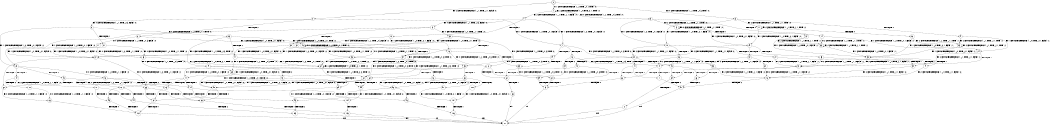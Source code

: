 digraph BCG {
size = "7, 10.5";
center = TRUE;
node [shape = circle];
0 [peripheries = 2];
0 -> 1 [label = "EX !1 !ATOMIC_EXCH_BRANCH (1, +0, TRUE, +0, 1, TRUE) !:0:"];
0 -> 2 [label = "EX !2 !ATOMIC_EXCH_BRANCH (1, +1, TRUE, +1, 1, FALSE) !:0:"];
0 -> 3 [label = "EX !0 !ATOMIC_EXCH_BRANCH (1, +1, TRUE, +0, 3, TRUE) !:0:"];
1 -> 4 [label = "EX !2 !ATOMIC_EXCH_BRANCH (1, +1, TRUE, +1, 1, FALSE) !:0:"];
1 -> 5 [label = "EX !0 !ATOMIC_EXCH_BRANCH (1, +1, TRUE, +0, 3, TRUE) !:0:"];
1 -> 1 [label = "EX !1 !ATOMIC_EXCH_BRANCH (1, +0, TRUE, +0, 1, TRUE) !:0:"];
2 -> 6 [label = "TERMINATE !2"];
2 -> 7 [label = "EX !1 !ATOMIC_EXCH_BRANCH (1, +0, TRUE, +0, 1, FALSE) !:0:"];
2 -> 8 [label = "EX !0 !ATOMIC_EXCH_BRANCH (1, +1, TRUE, +0, 3, FALSE) !:0:"];
3 -> 9 [label = "TERMINATE !0"];
3 -> 10 [label = "EX !1 !ATOMIC_EXCH_BRANCH (1, +0, TRUE, +0, 1, FALSE) !:0:"];
3 -> 11 [label = "EX !2 !ATOMIC_EXCH_BRANCH (1, +1, TRUE, +1, 1, TRUE) !:0:"];
4 -> 12 [label = "TERMINATE !2"];
4 -> 13 [label = "EX !0 !ATOMIC_EXCH_BRANCH (1, +1, TRUE, +0, 3, FALSE) !:0:"];
4 -> 7 [label = "EX !1 !ATOMIC_EXCH_BRANCH (1, +0, TRUE, +0, 1, FALSE) !:0:"];
5 -> 14 [label = "TERMINATE !0"];
5 -> 15 [label = "EX !2 !ATOMIC_EXCH_BRANCH (1, +1, TRUE, +1, 1, TRUE) !:0:"];
5 -> 10 [label = "EX !1 !ATOMIC_EXCH_BRANCH (1, +0, TRUE, +0, 1, FALSE) !:0:"];
6 -> 16 [label = "EX !1 !ATOMIC_EXCH_BRANCH (1, +0, TRUE, +0, 1, FALSE) !:0:"];
6 -> 17 [label = "EX !0 !ATOMIC_EXCH_BRANCH (1, +1, TRUE, +0, 3, FALSE) !:0:"];
7 -> 18 [label = "TERMINATE !1"];
7 -> 19 [label = "TERMINATE !2"];
7 -> 20 [label = "EX !0 !ATOMIC_EXCH_BRANCH (1, +1, TRUE, +0, 3, TRUE) !:0:"];
8 -> 21 [label = "TERMINATE !2"];
8 -> 22 [label = "EX !1 !ATOMIC_EXCH_BRANCH (1, +0, TRUE, +0, 1, FALSE) !:0:"];
8 -> 23 [label = "EX !0 !ATOMIC_EXCH_BRANCH (1, +0, TRUE, +1, 1, TRUE) !:0:"];
9 -> 24 [label = "EX !1 !ATOMIC_EXCH_BRANCH (1, +0, TRUE, +0, 1, FALSE) !:1:"];
9 -> 25 [label = "EX !2 !ATOMIC_EXCH_BRANCH (1, +1, TRUE, +1, 1, TRUE) !:1:"];
10 -> 26 [label = "TERMINATE !1"];
10 -> 27 [label = "TERMINATE !0"];
10 -> 20 [label = "EX !2 !ATOMIC_EXCH_BRANCH (1, +1, TRUE, +1, 1, FALSE) !:0:"];
11 -> 28 [label = "TERMINATE !0"];
11 -> 29 [label = "EX !1 !ATOMIC_EXCH_BRANCH (1, +0, TRUE, +0, 1, FALSE) !:0:"];
11 -> 11 [label = "EX !2 !ATOMIC_EXCH_BRANCH (1, +1, TRUE, +1, 1, TRUE) !:0:"];
12 -> 30 [label = "EX !0 !ATOMIC_EXCH_BRANCH (1, +1, TRUE, +0, 3, FALSE) !:0:"];
12 -> 16 [label = "EX !1 !ATOMIC_EXCH_BRANCH (1, +0, TRUE, +0, 1, FALSE) !:0:"];
13 -> 31 [label = "TERMINATE !2"];
13 -> 22 [label = "EX !1 !ATOMIC_EXCH_BRANCH (1, +0, TRUE, +0, 1, FALSE) !:0:"];
13 -> 32 [label = "EX !0 !ATOMIC_EXCH_BRANCH (1, +0, TRUE, +1, 1, TRUE) !:0:"];
14 -> 33 [label = "EX !2 !ATOMIC_EXCH_BRANCH (1, +1, TRUE, +1, 1, TRUE) !:1:"];
14 -> 24 [label = "EX !1 !ATOMIC_EXCH_BRANCH (1, +0, TRUE, +0, 1, FALSE) !:1:"];
15 -> 34 [label = "TERMINATE !0"];
15 -> 15 [label = "EX !2 !ATOMIC_EXCH_BRANCH (1, +1, TRUE, +1, 1, TRUE) !:0:"];
15 -> 29 [label = "EX !1 !ATOMIC_EXCH_BRANCH (1, +0, TRUE, +0, 1, FALSE) !:0:"];
16 -> 35 [label = "TERMINATE !1"];
16 -> 36 [label = "EX !0 !ATOMIC_EXCH_BRANCH (1, +1, TRUE, +0, 3, TRUE) !:0:"];
17 -> 37 [label = "EX !1 !ATOMIC_EXCH_BRANCH (1, +0, TRUE, +0, 1, FALSE) !:0:"];
17 -> 38 [label = "EX !0 !ATOMIC_EXCH_BRANCH (1, +0, TRUE, +1, 1, TRUE) !:0:"];
18 -> 39 [label = "TERMINATE !2"];
18 -> 40 [label = "EX !0 !ATOMIC_EXCH_BRANCH (1, +1, TRUE, +0, 3, TRUE) !:0:"];
19 -> 35 [label = "TERMINATE !1"];
19 -> 36 [label = "EX !0 !ATOMIC_EXCH_BRANCH (1, +1, TRUE, +0, 3, TRUE) !:0:"];
20 -> 41 [label = "TERMINATE !1"];
20 -> 42 [label = "TERMINATE !2"];
20 -> 43 [label = "TERMINATE !0"];
21 -> 37 [label = "EX !1 !ATOMIC_EXCH_BRANCH (1, +0, TRUE, +0, 1, FALSE) !:0:"];
21 -> 38 [label = "EX !0 !ATOMIC_EXCH_BRANCH (1, +0, TRUE, +1, 1, TRUE) !:0:"];
22 -> 44 [label = "TERMINATE !1"];
22 -> 45 [label = "TERMINATE !2"];
22 -> 46 [label = "EX !0 !ATOMIC_EXCH_BRANCH (1, +0, TRUE, +1, 1, FALSE) !:0:"];
23 -> 47 [label = "TERMINATE !2"];
23 -> 48 [label = "EX !1 !ATOMIC_EXCH_BRANCH (1, +0, TRUE, +0, 1, TRUE) !:0:"];
23 -> 49 [label = "EX !0 !ATOMIC_EXCH_BRANCH (1, +1, TRUE, +0, 3, TRUE) !:0:"];
24 -> 50 [label = "TERMINATE !1"];
24 -> 51 [label = "EX !2 !ATOMIC_EXCH_BRANCH (1, +1, TRUE, +1, 1, FALSE) !:1:"];
25 -> 52 [label = "EX !1 !ATOMIC_EXCH_BRANCH (1, +0, TRUE, +0, 1, FALSE) !:1:"];
25 -> 25 [label = "EX !2 !ATOMIC_EXCH_BRANCH (1, +1, TRUE, +1, 1, TRUE) !:1:"];
26 -> 53 [label = "TERMINATE !0"];
26 -> 40 [label = "EX !2 !ATOMIC_EXCH_BRANCH (1, +1, TRUE, +1, 1, FALSE) !:0:"];
27 -> 50 [label = "TERMINATE !1"];
27 -> 51 [label = "EX !2 !ATOMIC_EXCH_BRANCH (1, +1, TRUE, +1, 1, FALSE) !:1:"];
28 -> 52 [label = "EX !1 !ATOMIC_EXCH_BRANCH (1, +0, TRUE, +0, 1, FALSE) !:1:"];
28 -> 25 [label = "EX !2 !ATOMIC_EXCH_BRANCH (1, +1, TRUE, +1, 1, TRUE) !:1:"];
29 -> 54 [label = "TERMINATE !1"];
29 -> 55 [label = "TERMINATE !0"];
29 -> 20 [label = "EX !2 !ATOMIC_EXCH_BRANCH (1, +1, TRUE, +1, 1, FALSE) !:0:"];
30 -> 37 [label = "EX !1 !ATOMIC_EXCH_BRANCH (1, +0, TRUE, +0, 1, FALSE) !:0:"];
30 -> 56 [label = "EX !0 !ATOMIC_EXCH_BRANCH (1, +0, TRUE, +1, 1, TRUE) !:0:"];
31 -> 37 [label = "EX !1 !ATOMIC_EXCH_BRANCH (1, +0, TRUE, +0, 1, FALSE) !:0:"];
31 -> 56 [label = "EX !0 !ATOMIC_EXCH_BRANCH (1, +0, TRUE, +1, 1, TRUE) !:0:"];
32 -> 57 [label = "TERMINATE !2"];
32 -> 48 [label = "EX !1 !ATOMIC_EXCH_BRANCH (1, +0, TRUE, +0, 1, TRUE) !:0:"];
32 -> 58 [label = "EX !0 !ATOMIC_EXCH_BRANCH (1, +1, TRUE, +0, 3, TRUE) !:0:"];
33 -> 33 [label = "EX !2 !ATOMIC_EXCH_BRANCH (1, +1, TRUE, +1, 1, TRUE) !:1:"];
33 -> 52 [label = "EX !1 !ATOMIC_EXCH_BRANCH (1, +0, TRUE, +0, 1, FALSE) !:1:"];
34 -> 33 [label = "EX !2 !ATOMIC_EXCH_BRANCH (1, +1, TRUE, +1, 1, TRUE) !:1:"];
34 -> 52 [label = "EX !1 !ATOMIC_EXCH_BRANCH (1, +0, TRUE, +0, 1, FALSE) !:1:"];
35 -> 59 [label = "EX !0 !ATOMIC_EXCH_BRANCH (1, +1, TRUE, +0, 3, TRUE) !:0:"];
36 -> 60 [label = "TERMINATE !1"];
36 -> 61 [label = "TERMINATE !0"];
37 -> 62 [label = "TERMINATE !1"];
37 -> 63 [label = "EX !0 !ATOMIC_EXCH_BRANCH (1, +0, TRUE, +1, 1, FALSE) !:0:"];
38 -> 64 [label = "EX !1 !ATOMIC_EXCH_BRANCH (1, +0, TRUE, +0, 1, TRUE) !:0:"];
38 -> 65 [label = "EX !0 !ATOMIC_EXCH_BRANCH (1, +1, TRUE, +0, 3, TRUE) !:0:"];
39 -> 59 [label = "EX !0 !ATOMIC_EXCH_BRANCH (1, +1, TRUE, +0, 3, TRUE) !:0:"];
40 -> 66 [label = "TERMINATE !2"];
40 -> 67 [label = "TERMINATE !0"];
41 -> 66 [label = "TERMINATE !2"];
41 -> 67 [label = "TERMINATE !0"];
42 -> 60 [label = "TERMINATE !1"];
42 -> 61 [label = "TERMINATE !0"];
43 -> 68 [label = "TERMINATE !1"];
43 -> 69 [label = "TERMINATE !2"];
44 -> 70 [label = "TERMINATE !2"];
44 -> 71 [label = "EX !0 !ATOMIC_EXCH_BRANCH (1, +0, TRUE, +1, 1, FALSE) !:0:"];
45 -> 62 [label = "TERMINATE !1"];
45 -> 63 [label = "EX !0 !ATOMIC_EXCH_BRANCH (1, +0, TRUE, +1, 1, FALSE) !:0:"];
46 -> 72 [label = "TERMINATE !1"];
46 -> 73 [label = "TERMINATE !2"];
46 -> 74 [label = "TERMINATE !0"];
47 -> 64 [label = "EX !1 !ATOMIC_EXCH_BRANCH (1, +0, TRUE, +0, 1, TRUE) !:0:"];
47 -> 65 [label = "EX !0 !ATOMIC_EXCH_BRANCH (1, +1, TRUE, +0, 3, TRUE) !:0:"];
48 -> 57 [label = "TERMINATE !2"];
48 -> 48 [label = "EX !1 !ATOMIC_EXCH_BRANCH (1, +0, TRUE, +0, 1, TRUE) !:0:"];
48 -> 58 [label = "EX !0 !ATOMIC_EXCH_BRANCH (1, +1, TRUE, +0, 3, TRUE) !:0:"];
49 -> 75 [label = "TERMINATE !2"];
49 -> 76 [label = "TERMINATE !0"];
49 -> 77 [label = "EX !1 !ATOMIC_EXCH_BRANCH (1, +0, TRUE, +0, 1, FALSE) !:0:"];
50 -> 78 [label = "EX !2 !ATOMIC_EXCH_BRANCH (1, +1, TRUE, +1, 1, FALSE) !:2:"];
51 -> 68 [label = "TERMINATE !1"];
51 -> 69 [label = "TERMINATE !2"];
52 -> 79 [label = "TERMINATE !1"];
52 -> 51 [label = "EX !2 !ATOMIC_EXCH_BRANCH (1, +1, TRUE, +1, 1, FALSE) !:1:"];
53 -> 78 [label = "EX !2 !ATOMIC_EXCH_BRANCH (1, +1, TRUE, +1, 1, FALSE) !:2:"];
54 -> 80 [label = "TERMINATE !0"];
54 -> 40 [label = "EX !2 !ATOMIC_EXCH_BRANCH (1, +1, TRUE, +1, 1, FALSE) !:0:"];
55 -> 79 [label = "TERMINATE !1"];
55 -> 51 [label = "EX !2 !ATOMIC_EXCH_BRANCH (1, +1, TRUE, +1, 1, FALSE) !:1:"];
56 -> 64 [label = "EX !1 !ATOMIC_EXCH_BRANCH (1, +0, TRUE, +0, 1, TRUE) !:0:"];
56 -> 81 [label = "EX !0 !ATOMIC_EXCH_BRANCH (1, +1, TRUE, +0, 3, TRUE) !:0:"];
57 -> 64 [label = "EX !1 !ATOMIC_EXCH_BRANCH (1, +0, TRUE, +0, 1, TRUE) !:0:"];
57 -> 81 [label = "EX !0 !ATOMIC_EXCH_BRANCH (1, +1, TRUE, +0, 3, TRUE) !:0:"];
58 -> 82 [label = "TERMINATE !2"];
58 -> 83 [label = "TERMINATE !0"];
58 -> 77 [label = "EX !1 !ATOMIC_EXCH_BRANCH (1, +0, TRUE, +0, 1, FALSE) !:0:"];
59 -> 84 [label = "TERMINATE !0"];
60 -> 84 [label = "TERMINATE !0"];
61 -> 85 [label = "TERMINATE !1"];
62 -> 86 [label = "EX !0 !ATOMIC_EXCH_BRANCH (1, +0, TRUE, +1, 1, FALSE) !:0:"];
63 -> 87 [label = "TERMINATE !1"];
63 -> 88 [label = "TERMINATE !0"];
64 -> 64 [label = "EX !1 !ATOMIC_EXCH_BRANCH (1, +0, TRUE, +0, 1, TRUE) !:0:"];
64 -> 81 [label = "EX !0 !ATOMIC_EXCH_BRANCH (1, +1, TRUE, +0, 3, TRUE) !:0:"];
65 -> 89 [label = "TERMINATE !0"];
65 -> 90 [label = "EX !1 !ATOMIC_EXCH_BRANCH (1, +0, TRUE, +0, 1, FALSE) !:0:"];
66 -> 84 [label = "TERMINATE !0"];
67 -> 91 [label = "TERMINATE !2"];
68 -> 91 [label = "TERMINATE !2"];
69 -> 92 [label = "TERMINATE !1"];
70 -> 86 [label = "EX !0 !ATOMIC_EXCH_BRANCH (1, +0, TRUE, +1, 1, FALSE) !:0:"];
71 -> 93 [label = "TERMINATE !2"];
71 -> 94 [label = "TERMINATE !0"];
72 -> 93 [label = "TERMINATE !2"];
72 -> 94 [label = "TERMINATE !0"];
73 -> 87 [label = "TERMINATE !1"];
73 -> 88 [label = "TERMINATE !0"];
74 -> 95 [label = "TERMINATE !1"];
74 -> 96 [label = "TERMINATE !2"];
75 -> 89 [label = "TERMINATE !0"];
75 -> 90 [label = "EX !1 !ATOMIC_EXCH_BRANCH (1, +0, TRUE, +0, 1, FALSE) !:0:"];
76 -> 97 [label = "TERMINATE !2"];
76 -> 98 [label = "EX !1 !ATOMIC_EXCH_BRANCH (1, +0, TRUE, +0, 1, FALSE) !:1:"];
77 -> 72 [label = "TERMINATE !1"];
77 -> 73 [label = "TERMINATE !2"];
77 -> 74 [label = "TERMINATE !0"];
78 -> 91 [label = "TERMINATE !2"];
79 -> 78 [label = "EX !2 !ATOMIC_EXCH_BRANCH (1, +1, TRUE, +1, 1, FALSE) !:2:"];
80 -> 78 [label = "EX !2 !ATOMIC_EXCH_BRANCH (1, +1, TRUE, +1, 1, FALSE) !:2:"];
81 -> 99 [label = "TERMINATE !0"];
81 -> 90 [label = "EX !1 !ATOMIC_EXCH_BRANCH (1, +0, TRUE, +0, 1, FALSE) !:0:"];
82 -> 99 [label = "TERMINATE !0"];
82 -> 90 [label = "EX !1 !ATOMIC_EXCH_BRANCH (1, +0, TRUE, +0, 1, FALSE) !:0:"];
83 -> 100 [label = "TERMINATE !2"];
83 -> 98 [label = "EX !1 !ATOMIC_EXCH_BRANCH (1, +0, TRUE, +0, 1, FALSE) !:1:"];
84 -> 101 [label = "exit"];
85 -> 101 [label = "exit"];
86 -> 102 [label = "TERMINATE !0"];
87 -> 102 [label = "TERMINATE !0"];
88 -> 103 [label = "TERMINATE !1"];
89 -> 104 [label = "EX !1 !ATOMIC_EXCH_BRANCH (1, +0, TRUE, +0, 1, FALSE) !:2:"];
90 -> 87 [label = "TERMINATE !1"];
90 -> 88 [label = "TERMINATE !0"];
91 -> 101 [label = "exit"];
92 -> 101 [label = "exit"];
93 -> 102 [label = "TERMINATE !0"];
94 -> 105 [label = "TERMINATE !2"];
95 -> 105 [label = "TERMINATE !2"];
96 -> 106 [label = "TERMINATE !1"];
97 -> 107 [label = "EX !1 !ATOMIC_EXCH_BRANCH (1, +0, TRUE, +0, 1, FALSE) !:1:"];
98 -> 95 [label = "TERMINATE !1"];
98 -> 96 [label = "TERMINATE !2"];
99 -> 104 [label = "EX !1 !ATOMIC_EXCH_BRANCH (1, +0, TRUE, +0, 1, FALSE) !:2:"];
100 -> 107 [label = "EX !1 !ATOMIC_EXCH_BRANCH (1, +0, TRUE, +0, 1, FALSE) !:1:"];
102 -> 101 [label = "exit"];
103 -> 101 [label = "exit"];
104 -> 103 [label = "TERMINATE !1"];
105 -> 101 [label = "exit"];
106 -> 101 [label = "exit"];
107 -> 106 [label = "TERMINATE !1"];
}
